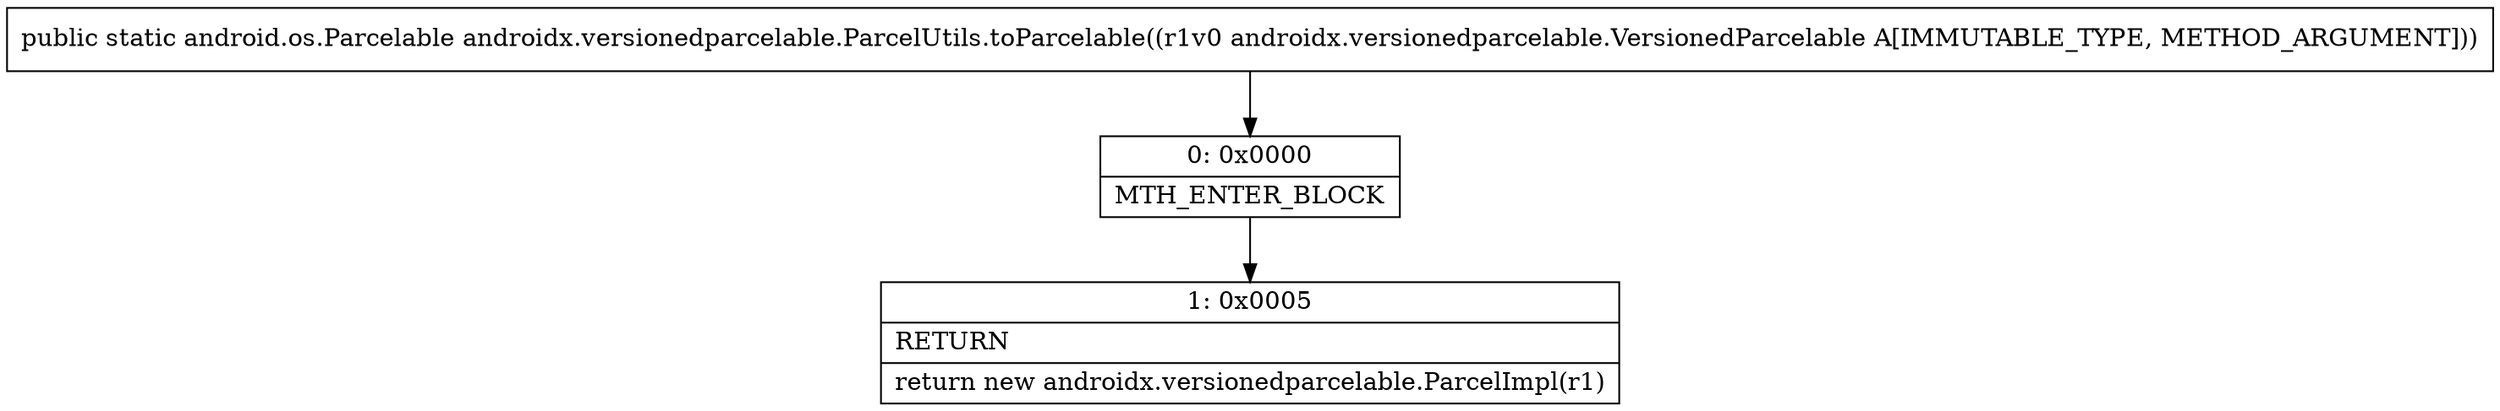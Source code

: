 digraph "CFG forandroidx.versionedparcelable.ParcelUtils.toParcelable(Landroidx\/versionedparcelable\/VersionedParcelable;)Landroid\/os\/Parcelable;" {
Node_0 [shape=record,label="{0\:\ 0x0000|MTH_ENTER_BLOCK\l}"];
Node_1 [shape=record,label="{1\:\ 0x0005|RETURN\l|return new androidx.versionedparcelable.ParcelImpl(r1)\l}"];
MethodNode[shape=record,label="{public static android.os.Parcelable androidx.versionedparcelable.ParcelUtils.toParcelable((r1v0 androidx.versionedparcelable.VersionedParcelable A[IMMUTABLE_TYPE, METHOD_ARGUMENT])) }"];
MethodNode -> Node_0;
Node_0 -> Node_1;
}

